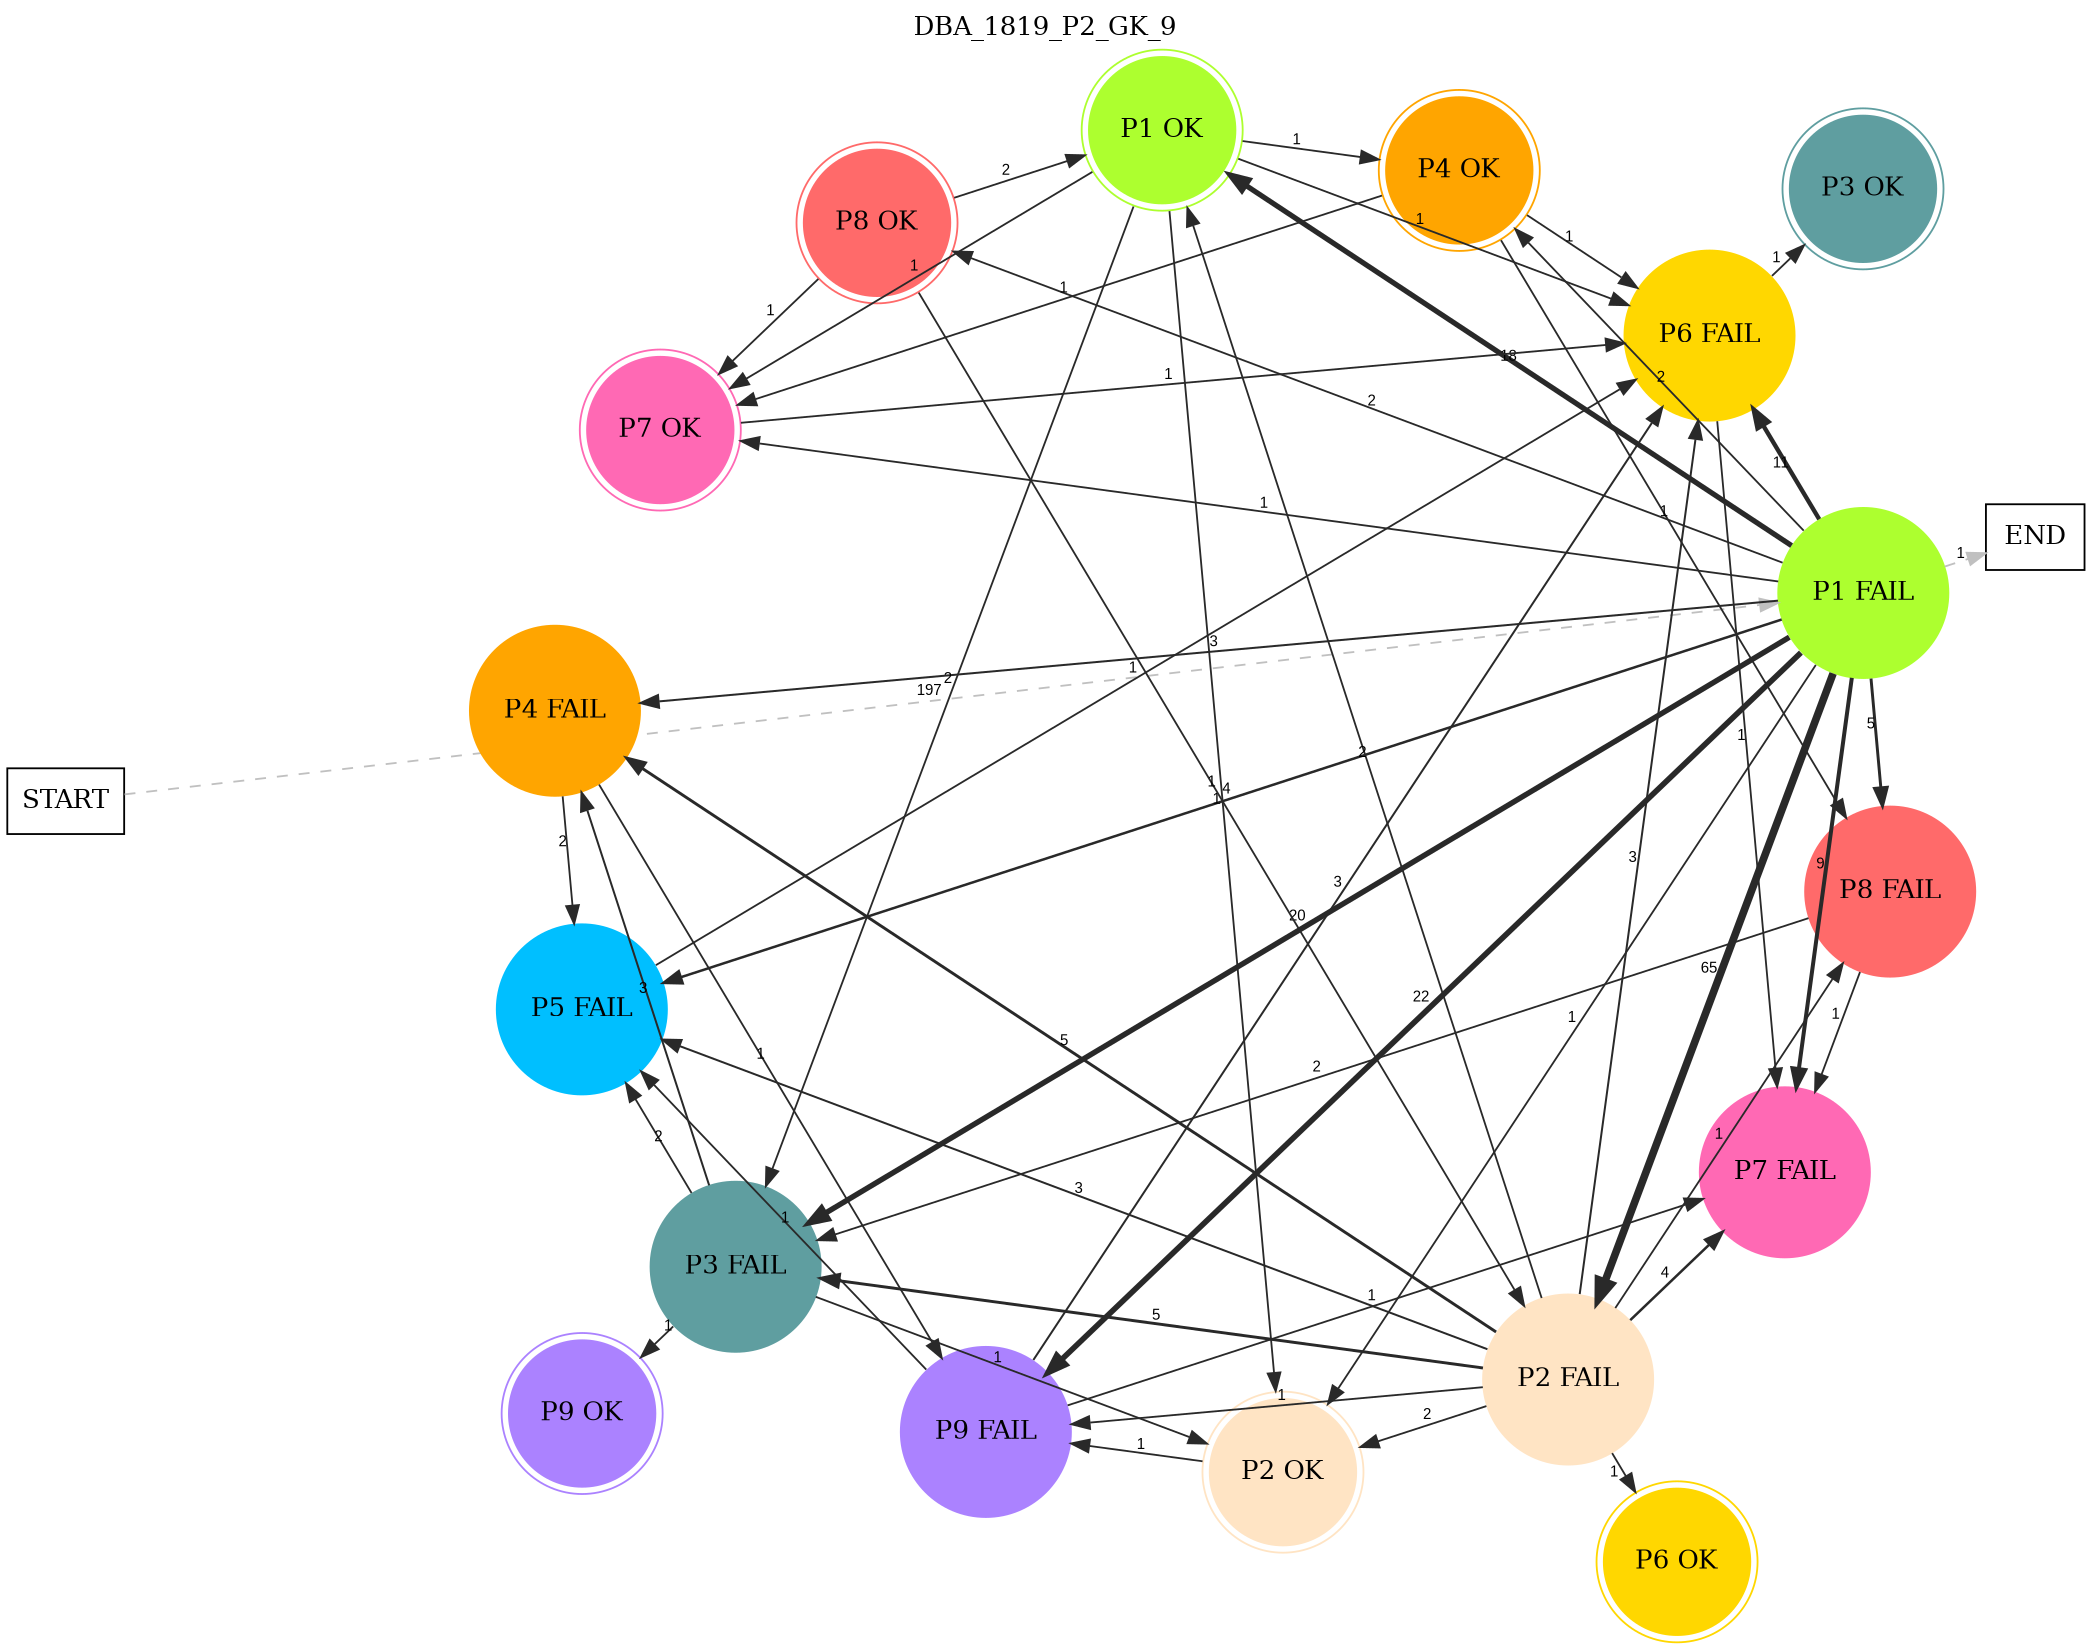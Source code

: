 digraph DBA_1819_P2_GK_9 {
	labelloc="t";
	label=DBA_1819_P2_GK_9;
	dpi = 150
	size="16,11!";
	margin = 0;
layout=circo;
"START" [shape=box, fillcolor=white, style=filled, color=black]
"P1 FAIL" [shape=circle, color=greenyellow, style=filled]
"P2 FAIL" [shape=circle, color=bisque, style=filled]
"P9 FAIL" [shape=circle, color=mediumpurple1, style=filled]
"P3 FAIL" [shape=circle, color=cadetblue, style=filled]
"P4 FAIL" [shape=circle, color=orange, style=filled]
"P8 FAIL" [shape=circle, color=indianred1, style=filled]
"P7 FAIL" [shape=circle, color=hotpink, style=filled]
"P5 FAIL" [shape=circle, color=deepskyblue, style=filled]
"P6 FAIL" [shape=circle, color=gold, style=filled]
"P1 OK" [shape=circle, color=greenyellow, peripheries=2, style=filled]
"P2 OK" [shape=circle, color=bisque, peripheries=2, style=filled]
"P3 OK" [shape=circle, color=cadetblue, peripheries=2, style=filled]
"P8 OK" [shape=circle, color=indianred1, peripheries=2, style=filled]
"P7 OK" [shape=circle, color=hotpink, peripheries=2, style=filled]
"P4 OK" [shape=circle, color=orange, peripheries=2, style=filled]
"P9 OK" [shape=circle, color=mediumpurple1, peripheries=2, style=filled]
"P6 OK" [shape=circle, color=gold, peripheries=2, style=filled]
"END" [shape=box, fillcolor=white, style=filled, color=black]
"START" -> "P1 FAIL" [ style = dashed color=grey label ="197" labelfloat=false fontname="Arial" fontsize=8]

"P1 FAIL" -> "P2 FAIL" [ color=grey16 penwidth = "4.17438726989564"label ="65" labelfloat=false fontname="Arial" fontsize=8]

"P1 FAIL" -> "P9 FAIL" [ color=grey16 penwidth = "3.09104245335832"label ="22" labelfloat=false fontname="Arial" fontsize=8]

"P1 FAIL" -> "P3 FAIL" [ color=grey16 penwidth = "2.99573227355399"label ="20" labelfloat=false fontname="Arial" fontsize=8]

"P1 FAIL" -> "P4 FAIL" [ color=grey16 penwidth = "1.09861228866811"label ="3" labelfloat=false fontname="Arial" fontsize=8]

"P1 FAIL" -> "P8 FAIL" [ color=grey16 penwidth = "1.6094379124341"label ="5" labelfloat=false fontname="Arial" fontsize=8]

"P1 FAIL" -> "P7 FAIL" [ color=grey16 penwidth = "2.19722457733622"label ="9" labelfloat=false fontname="Arial" fontsize=8]

"P1 FAIL" -> "P5 FAIL" [ color=grey16 penwidth = "1.38629436111989"label ="4" labelfloat=false fontname="Arial" fontsize=8]

"P1 FAIL" -> "P6 FAIL" [ color=grey16 penwidth = "2.39789527279837"label ="11" labelfloat=false fontname="Arial" fontsize=8]

"P1 FAIL" -> "P1 OK" [ color=grey16 penwidth = "2.89037175789616"label ="18" labelfloat=false fontname="Arial" fontsize=8]

"P1 FAIL" -> "P2 OK" [ color=grey16 penwidth = "1"label ="1" labelfloat=false fontname="Arial" fontsize=8]

"P1 FAIL" -> "P8 OK" [ color=grey16 penwidth = "1"label ="2" labelfloat=false fontname="Arial" fontsize=8]

"P1 FAIL" -> "P7 OK" [ color=grey16 penwidth = "1"label ="1" labelfloat=false fontname="Arial" fontsize=8]

"P1 FAIL" -> "P4 OK" [ color=grey16 penwidth = "1"label ="2" labelfloat=false fontname="Arial" fontsize=8]

"P1 FAIL" -> "END" [ style = dashed color=grey label ="1" labelfloat=false fontname="Arial" fontsize=8]

"P2 FAIL" -> "P9 FAIL" [ color=grey16 penwidth = "1"label ="1" labelfloat=false fontname="Arial" fontsize=8]

"P2 FAIL" -> "P3 FAIL" [ color=grey16 penwidth = "1.6094379124341"label ="5" labelfloat=false fontname="Arial" fontsize=8]

"P2 FAIL" -> "P4 FAIL" [ color=grey16 penwidth = "1.6094379124341"label ="5" labelfloat=false fontname="Arial" fontsize=8]

"P2 FAIL" -> "P8 FAIL" [ color=grey16 penwidth = "1"label ="1" labelfloat=false fontname="Arial" fontsize=8]

"P2 FAIL" -> "P7 FAIL" [ color=grey16 penwidth = "1.38629436111989"label ="4" labelfloat=false fontname="Arial" fontsize=8]

"P2 FAIL" -> "P5 FAIL" [ color=grey16 penwidth = "1.09861228866811"label ="3" labelfloat=false fontname="Arial" fontsize=8]

"P2 FAIL" -> "P6 FAIL" [ color=grey16 penwidth = "1.09861228866811"label ="3" labelfloat=false fontname="Arial" fontsize=8]

"P2 FAIL" -> "P1 OK" [ color=grey16 penwidth = "1"label ="2" labelfloat=false fontname="Arial" fontsize=8]

"P2 FAIL" -> "P2 OK" [ color=grey16 penwidth = "1"label ="2" labelfloat=false fontname="Arial" fontsize=8]

"P2 FAIL" -> "P6 OK" [ color=grey16 penwidth = "1"label ="1" labelfloat=false fontname="Arial" fontsize=8]

"P9 FAIL" -> "P7 FAIL" [ color=grey16 penwidth = "1"label ="1" labelfloat=false fontname="Arial" fontsize=8]

"P9 FAIL" -> "P5 FAIL" [ color=grey16 penwidth = "1"label ="1" labelfloat=false fontname="Arial" fontsize=8]

"P9 FAIL" -> "P6 FAIL" [ color=grey16 penwidth = "1.09861228866811"label ="3" labelfloat=false fontname="Arial" fontsize=8]

"P3 FAIL" -> "P4 FAIL" [ color=grey16 penwidth = "1.09861228866811"label ="3" labelfloat=false fontname="Arial" fontsize=8]

"P3 FAIL" -> "P5 FAIL" [ color=grey16 penwidth = "1"label ="2" labelfloat=false fontname="Arial" fontsize=8]

"P3 FAIL" -> "P2 OK" [ color=grey16 penwidth = "1"label ="1" labelfloat=false fontname="Arial" fontsize=8]

"P3 FAIL" -> "P9 OK" [ color=grey16 penwidth = "1"label ="1" labelfloat=false fontname="Arial" fontsize=8]

"P4 FAIL" -> "P9 FAIL" [ color=grey16 penwidth = "1"label ="1" labelfloat=false fontname="Arial" fontsize=8]

"P4 FAIL" -> "P5 FAIL" [ color=grey16 penwidth = "1"label ="2" labelfloat=false fontname="Arial" fontsize=8]

"P8 FAIL" -> "P3 FAIL" [ color=grey16 penwidth = "1"label ="2" labelfloat=false fontname="Arial" fontsize=8]

"P8 FAIL" -> "P7 FAIL" [ color=grey16 penwidth = "1"label ="1" labelfloat=false fontname="Arial" fontsize=8]

"P5 FAIL" -> "P6 FAIL" [ color=grey16 penwidth = "1"label ="1" labelfloat=false fontname="Arial" fontsize=8]

"P6 FAIL" -> "P7 FAIL" [ color=grey16 penwidth = "1"label ="1" labelfloat=false fontname="Arial" fontsize=8]

"P6 FAIL" -> "P3 OK" [ color=grey16 penwidth = "1"label ="1" labelfloat=false fontname="Arial" fontsize=8]

"P1 OK" -> "P3 FAIL" [ color=grey16 penwidth = "1"label ="2" labelfloat=false fontname="Arial" fontsize=8]

"P1 OK" -> "P6 FAIL" [ color=grey16 penwidth = "1"label ="1" labelfloat=false fontname="Arial" fontsize=8]

"P1 OK" -> "P2 OK" [ color=grey16 penwidth = "1"label ="1" labelfloat=false fontname="Arial" fontsize=8]

"P1 OK" -> "P7 OK" [ color=grey16 penwidth = "1"label ="1" labelfloat=false fontname="Arial" fontsize=8]

"P1 OK" -> "P4 OK" [ color=grey16 penwidth = "1"label ="1" labelfloat=false fontname="Arial" fontsize=8]

"P2 OK" -> "P9 FAIL" [ color=grey16 penwidth = "1"label ="1" labelfloat=false fontname="Arial" fontsize=8]

"P8 OK" -> "P2 FAIL" [ color=grey16 penwidth = "1"label ="1" labelfloat=false fontname="Arial" fontsize=8]

"P8 OK" -> "P1 OK" [ color=grey16 penwidth = "1"label ="2" labelfloat=false fontname="Arial" fontsize=8]

"P8 OK" -> "P7 OK" [ color=grey16 penwidth = "1"label ="1" labelfloat=false fontname="Arial" fontsize=8]

"P7 OK" -> "P6 FAIL" [ color=grey16 penwidth = "1"label ="1" labelfloat=false fontname="Arial" fontsize=8]

"P4 OK" -> "P8 FAIL" [ color=grey16 penwidth = "1"label ="1" labelfloat=false fontname="Arial" fontsize=8]

"P4 OK" -> "P6 FAIL" [ color=grey16 penwidth = "1"label ="1" labelfloat=false fontname="Arial" fontsize=8]

"P4 OK" -> "P7 OK" [ color=grey16 penwidth = "1"label ="1" labelfloat=false fontname="Arial" fontsize=8]

}
